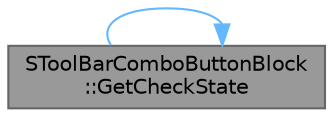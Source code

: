 digraph "SToolBarComboButtonBlock::GetCheckState"
{
 // INTERACTIVE_SVG=YES
 // LATEX_PDF_SIZE
  bgcolor="transparent";
  edge [fontname=Helvetica,fontsize=10,labelfontname=Helvetica,labelfontsize=10];
  node [fontname=Helvetica,fontsize=10,shape=box,height=0.2,width=0.4];
  rankdir="LR";
  Node1 [id="Node000001",label="SToolBarComboButtonBlock\l::GetCheckState",height=0.2,width=0.4,color="gray40", fillcolor="grey60", style="filled", fontcolor="black",tooltip="Called by slate to determine if this button should appear checked."];
  Node1 -> Node1 [id="edge1_Node000001_Node000001",color="steelblue1",style="solid",tooltip=" "];
}
